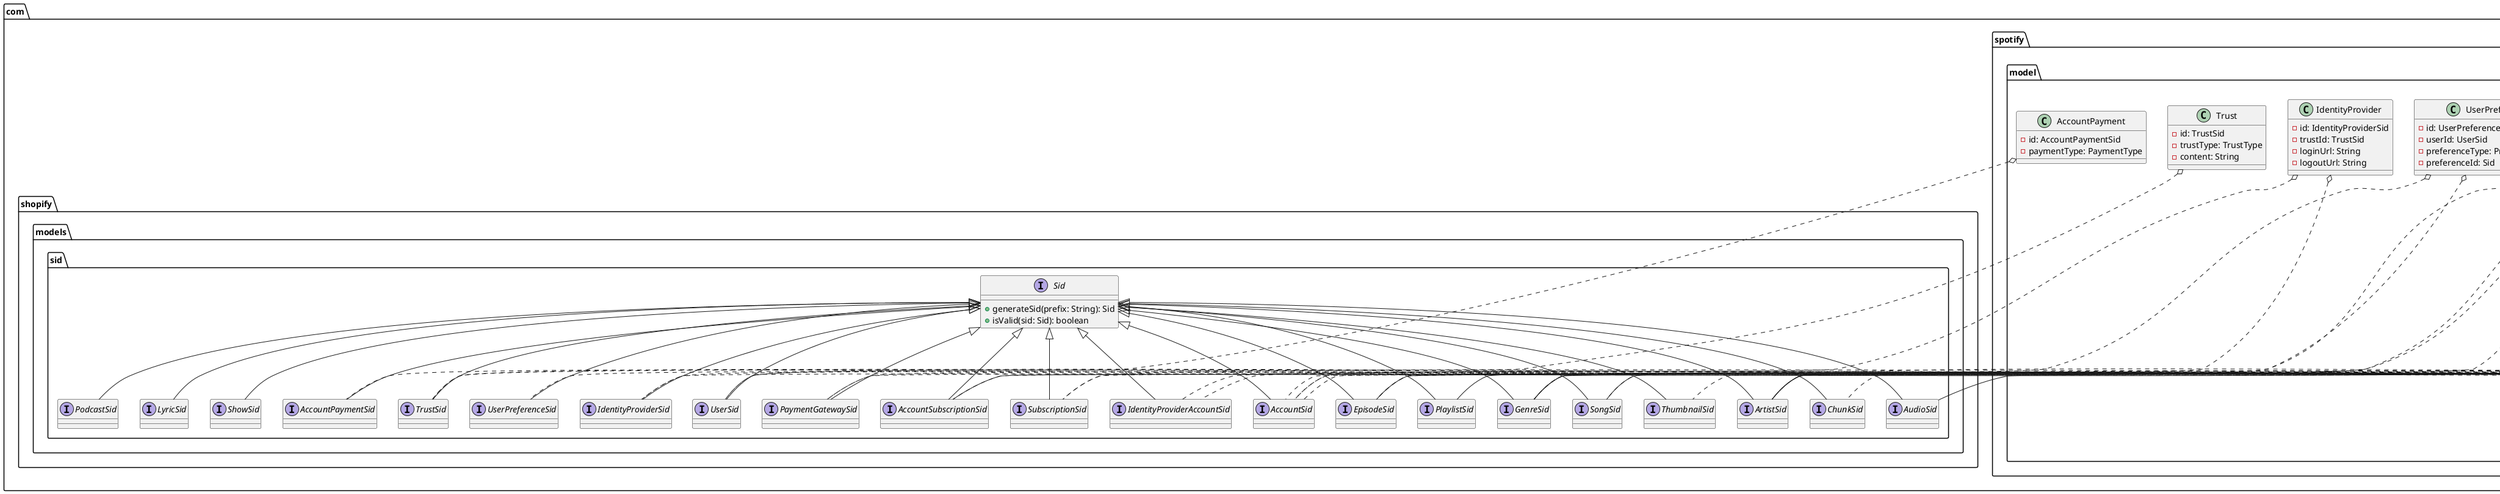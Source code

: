  @startuml
'https://plantuml.com/class-diagram

package com.spotify.db.models {
    class SongDB {
        - id: int
    }

    class EpisodeDB {
        - id: int
    }

    class PlaylistDB {
        - id: int
        - genreId: int
        - createdBy: int
        - songs: List<songId>
    }

    class PodcastDB {
        - id: int
        - genreId: int
    }

    class ShowDB {
        - id: int
        - genreId: int
    }

    class ArtistDB {
        - id: int
    }

    class GenreDB {
        - id: int
    }

    class LyricDB {
        - id: int
        - songId: int
        - content: String
    }

    class SongInPlaylistDB {
        - playListId: int
        - songId: int
    }

    SongInPlaylistDB o-- PlaylistDB
    SongInPlaylistDB o-- SongDB

    class EpisodeInShowDB {
        - episodeId: int
        - showId: int
    }

    EpisodeInShowDB o-- EpisodeDB
    EpisodeInShowDB o-- ShowDB

    class EpisodeInPodcastDB {
        - episodeId: int
        - podcastId: int
    }

    EpisodeInPodcastDB o-- EpisodeDB
    EpisodeInPodcastDB o-- PodcastDB
}


 /'Sids'/

    package com.shopify.models.sid {

        interface Sid {
            + generateSid(prefix: String): Sid
            + isValid(sid: Sid): boolean
        }

        interface AudioSid implements Sid {

        }

        interface SongSid implements Sid {
        }

        interface PlaylistSid implements Sid {
        }

        interface ThumbnailSid implements Sid{
        }

        interface ChunkSid implements Sid{
        }

        interface EpisodeSid implements Sid{
        }

        interface ShowSid implements Sid{
        }

        interface PodcastSid implements Sid{
        }

        interface ArtistSid implements Sid{
        }

        interface UserSid implements Sid {}

        interface AccountSid implements Sid {}

        interface PaymentGatewaySid implements Sid {}

        interface AccountPaymentSid implements Sid {}

        interface IdentityProviderSid implements Sid {}

        interface TrustSid implements Sid {}

        interface IdentityProviderAccountSid implements Sid {}

        interface UserPreferenceSid implements Sid {}

        interface GenreSid implements Sid {}

        interface LyricSid implements Sid {}

        interface SubscriptionSid implements Sid {}

        interface AccountSubscriptionSid implements Sid {}
    }

package com.spotify.model {

    class User {
        - name: String
        - email: String
        - id: UserSid
        - accountId: AccountSid
    }
    User o.. UserSid
    User o.. AccountSid

    class UserPreference {
        - id: UserPreferenceSid
        - userId: UserSid
        - preferenceType: PreferenceType
        - preferenceId: Sid
    }

    UserPreference o.. UserPreferenceSid
    UserPreference o.. UserSid

    class Account {
        - id: AccountSid
        - activeIdentityProvider: IdentityProviderSid
        - paymentId: AccountPaymentSid
        - subscriptionId: AccountSubscriptionSid
        - email: String
        - phone: String
    }

    Account o.. AccountSid
    Account o.. PaymentGatewaySid
    Account o.. IdentityProviderSid
    Account o.. AccountSubscriptionSid

    class Subscription {
        - id: SubscriptionSid
        - name : String
        - activeDuration: Timeframe
        - fee: double
    }

    Subscription o.. SubscriptionSid

    class AccountSubscription {
        - id : AccountSubscriptionSid
        - subscriptionId: SubscriptionSid
        - startDateTime: DateTime
        - endDateTime: DateTime
    }

    AccountSubscription o.. SubscriptionSid
    AccountSubscription o-- AccountSubscriptionSid

    class PaymentGateway {
        - id: PaymentGatewaySid
        - paymentUrl: String
        - paymentType: PaymentType
    }

    PaymentGateway o.. PaymentGatewaySid

    class AccountPayment {
        - id: AccountPaymentSid
        - paymentType: PaymentType
    }

    AccountPayment o.. AccountPaymentSid

    class IdentityProvider {
        - id: IdentityProviderSid
        - trustId: TrustSid
        - loginUrl: String
        - logoutUrl: String
    }

    IdentityProvider o.. IdentityProviderSid
    IdentityProvider o.. TrustSid

    class Trust {
        - id: TrustSid
        - trustType: TrustType
        - content: String
    }

    Trust o.. TrustSid

    class IdentityProviderAccount {
        - id: IdentityProviderAccountSid
        - accountId: AccountSid
        - assertion: String
    }

    IdentityProviderAccount o.. IdentityProviderAccountSid
    IdentityProviderAccount o.. AccountSid

    IdentityProviderAccount o.. IdentityProviderAccountSid
    IdentityProviderAccount o.. AccountSid

    class Recommendation {
        - preferenceType: PreferenceType
        - preferenceValue: String
        - preferenceIds: Map<ListType, Sid>
    }

    enum PreferenceType {
        GENRE,
        ARTIST,
        LANGUAGE,
    }

    enum ListType {
        Playlist,
        Podcast,
        Show
    }

    enum TrustType {
        CERTIFICATE,
        SECRET,
        MFA,
        SAML_METADATA
    }

    interface Media {
        + getMediaType(): MediaType
    }

    interface Chunk {
        + getSid(): ChunkSid
        + getContent(): void
    }

    Chunk o.. ChunkSid

    class AudioChunk implements Chunk {
        - chunkUrl: String
        - nextChunk: ChunkSid
    }


    class Audio implements Media {
        - id: AudioSid
        - chunk: AudioChunk
    }
    Audio o.. AudioChunk
    Audio o-- AudioSid


    /'Think on the Streaming chunks for SOng Audio'/
    class Song {
        - id: SongSid
        - audioSid: AudioSid
        - meta: SongMeta
        - genreId: GenreSid
        - lyricId: LyricSid
    }

    Song o-- SongSid
    Song o-- GenreSid

    class Lyric {
        - id: LyricSid
        - content: String
    }

    class SongMeta {
        + getTitle(): String
        + duration: Time
        + thumbNail: ThumbnailSid
        - artists: List<ArtistSid>

    }

    SongMeta o.. ThumbnailSid
    SongMeta o.. ArtistSid
    Song o-- SongMeta

    class ThumbNail {
        - id: ThumbnailSid
        - cloudLink: String
    }

    Song o.. SongMeta
    Song o.. Audio

    class Playlist {
        - id: PlaylistSid
        - songs: List<Map<SongSid, SongMeta>>
        - artists: List<ArtistSid>
        - genreId: GenreSid
    }
    Playlist o-- PlaylistSid
    Playlist o.. SongSid
    Playlist o.. SongMeta
    Playlist o.. ArtistSid
    Playlist o.. GenreSid

    class Album {
        - id: AlbumSid
        - songs: List<Map<SongSid, SongMeta>>
    }

    /'Podcast'/

    class Episode {
        - id: EpisodeSid
        - audioSid: AudioSid
        - episodeMeta: EpisodeMeta
        - genreId: GenreSid
    }

    Episode o-- EpisodeSid
    Episode o.. EpisodeMeta
    Episode o.. GenreSid

    class EpisodeMeta {
        - title: String
        - duration: Time
        - artists: List<ArtistSid>
    }

    EpisodeMeta o.. ArtistSid

    class Podcast {
        - id: PodcastSid
        - episodes: List<EpisodeSid>
        - artists: List<ArtistSid>
        - genreId: GenreSid
    }
    Podcast o.. EpisodeSid
    Podcast o.. ArtistSid
    Podcast o.. GenreSid

    class Show {
        - id: ShowSid
        - episodes: List<EpisodeSid>
        - artists: List<ArtistSid>
        - genreId: GenreSid
    }

    Show o.. EpisodeSid
    Show o.. GenreSid

    class Artist {
        - id: ArtistSid
        - name: String
    }

    Artist o-- ArtistSid

    class Genre {
        - id: GenreSid
        - name: String
        - description: String
        - thumbnailId: ThumbnailSid
    }


    /'Enums'/
    enum MediaType {
        Audio,
        Video,
        Transcript
    }
}
@enduml